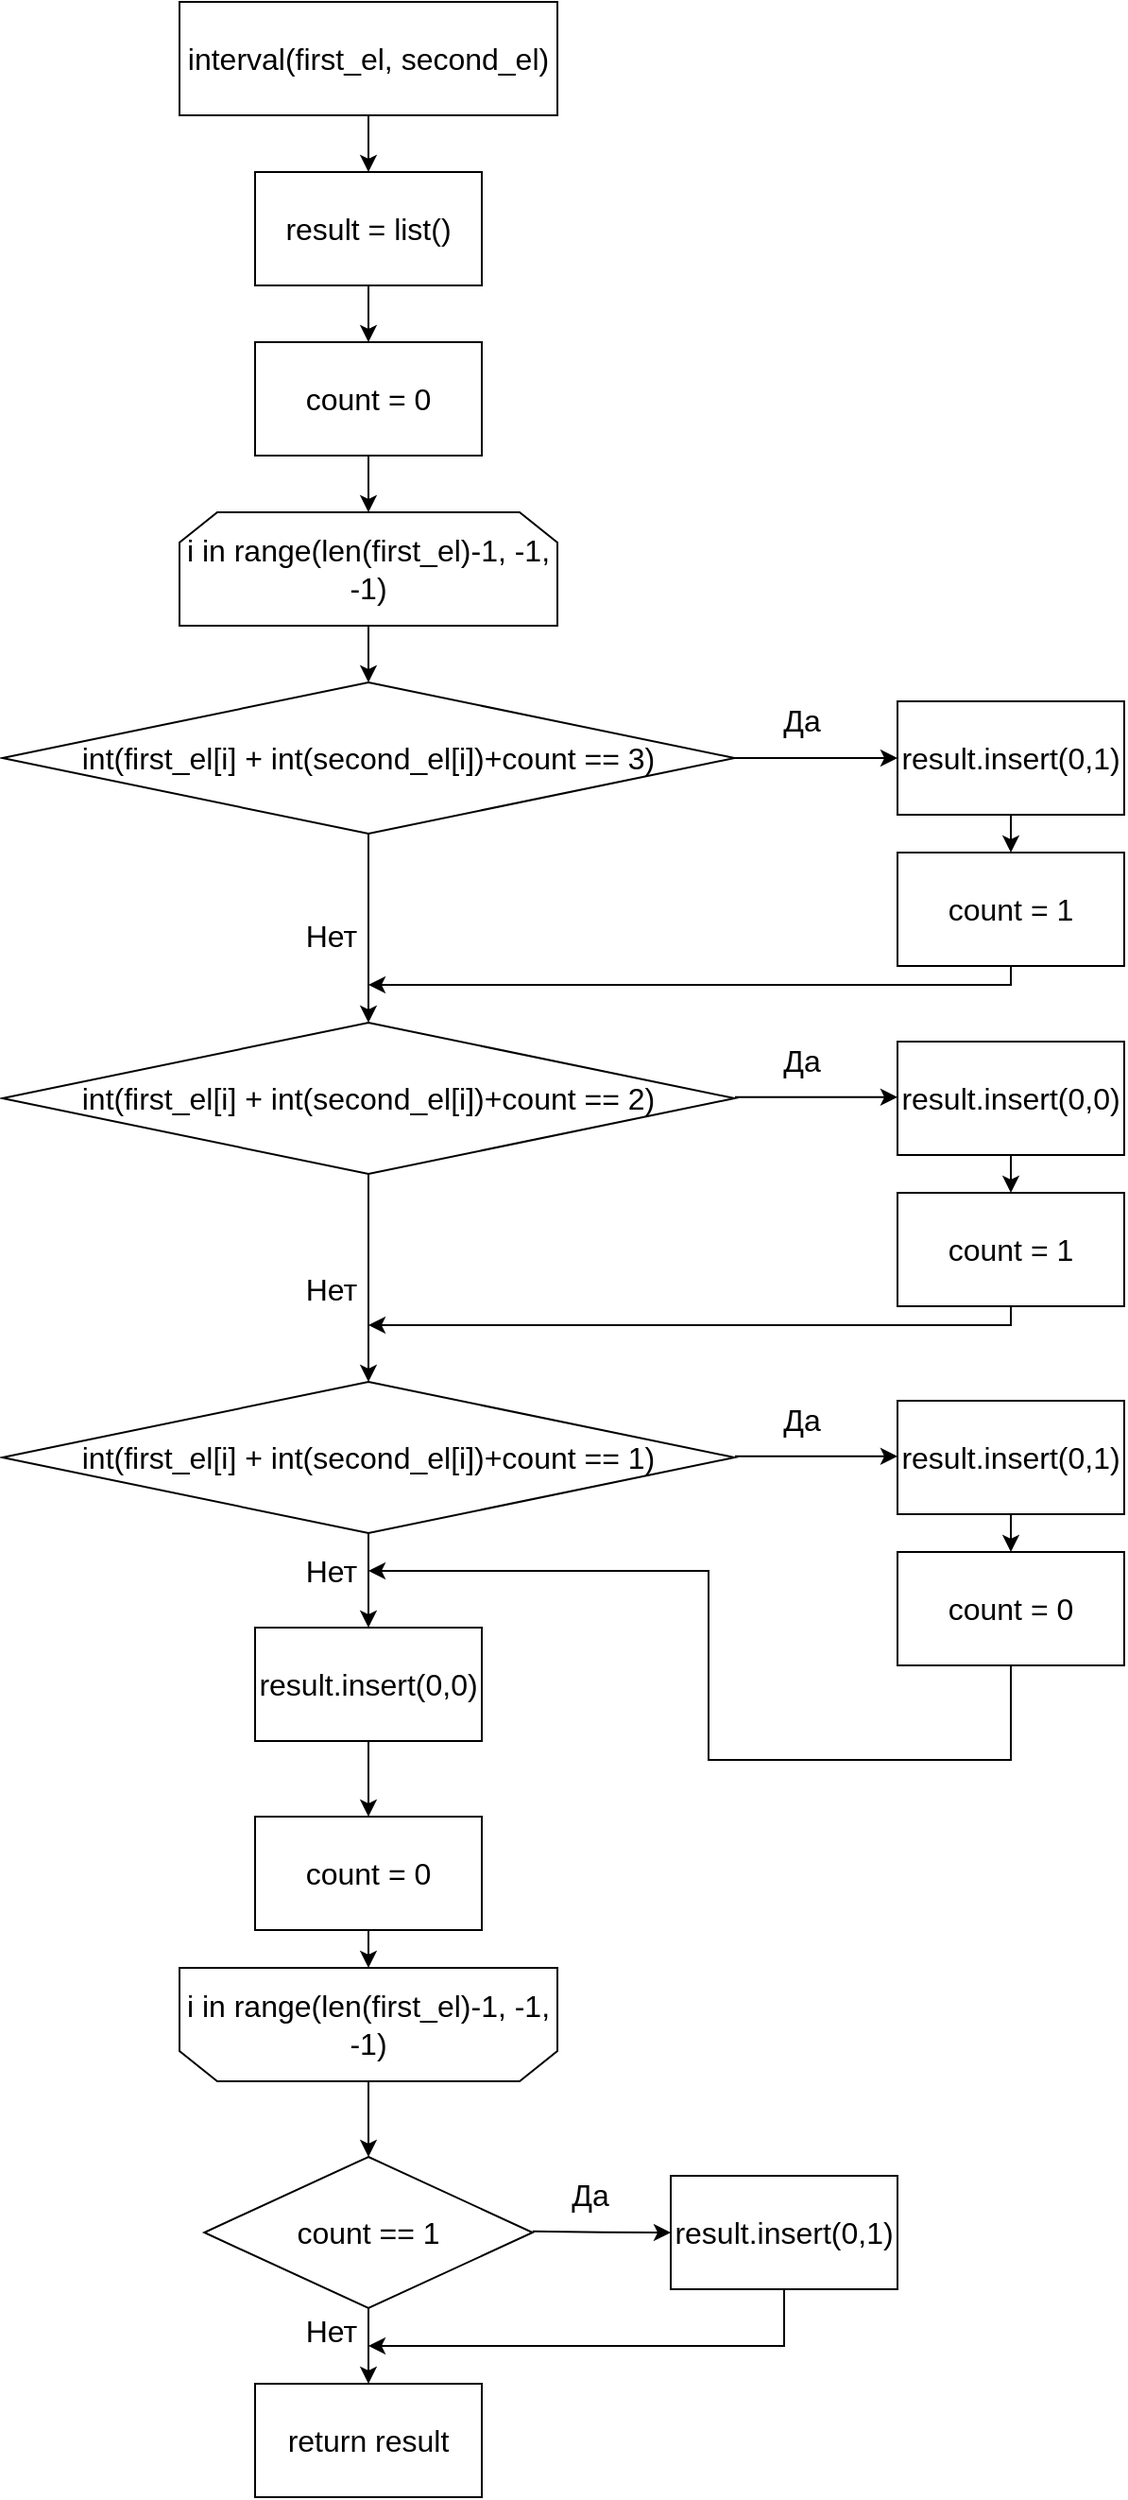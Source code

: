 <mxfile version="24.5.0" type="device">
  <diagram name="Страница — 1" id="SibczQWO5aSj1uoqtic3">
    <mxGraphModel dx="2577" dy="870" grid="1" gridSize="10" guides="1" tooltips="1" connect="1" arrows="1" fold="1" page="1" pageScale="1" pageWidth="827" pageHeight="1169" math="0" shadow="0">
      <root>
        <mxCell id="0" />
        <mxCell id="1" parent="0" />
        <mxCell id="F-fLLnr7dW2wtxO9Jygy-3" style="edgeStyle=orthogonalEdgeStyle;rounded=0;orthogonalLoop=1;jettySize=auto;html=1;exitX=0.5;exitY=1;exitDx=0;exitDy=0;entryX=0.5;entryY=0;entryDx=0;entryDy=0;fontSize=16;" parent="1" source="F-fLLnr7dW2wtxO9Jygy-1" target="F-fLLnr7dW2wtxO9Jygy-2" edge="1">
          <mxGeometry relative="1" as="geometry" />
        </mxCell>
        <mxCell id="F-fLLnr7dW2wtxO9Jygy-1" value="interval(first_el, second_el)" style="rounded=1;whiteSpace=wrap;html=1;arcSize=0;fontSize=16;" parent="1" vertex="1">
          <mxGeometry x="40" y="20" width="200" height="60" as="geometry" />
        </mxCell>
        <mxCell id="F-fLLnr7dW2wtxO9Jygy-5" style="edgeStyle=orthogonalEdgeStyle;rounded=0;orthogonalLoop=1;jettySize=auto;html=1;exitX=0.5;exitY=1;exitDx=0;exitDy=0;entryX=0.5;entryY=0;entryDx=0;entryDy=0;fontSize=16;" parent="1" source="F-fLLnr7dW2wtxO9Jygy-2" target="F-fLLnr7dW2wtxO9Jygy-4" edge="1">
          <mxGeometry relative="1" as="geometry" />
        </mxCell>
        <mxCell id="F-fLLnr7dW2wtxO9Jygy-2" value="result = list()" style="rounded=0;whiteSpace=wrap;html=1;fontSize=16;" parent="1" vertex="1">
          <mxGeometry x="80" y="110" width="120" height="60" as="geometry" />
        </mxCell>
        <mxCell id="F-fLLnr7dW2wtxO9Jygy-7" style="edgeStyle=orthogonalEdgeStyle;rounded=0;orthogonalLoop=1;jettySize=auto;html=1;exitX=0.5;exitY=1;exitDx=0;exitDy=0;entryX=0.5;entryY=0;entryDx=0;entryDy=0;fontSize=16;" parent="1" source="F-fLLnr7dW2wtxO9Jygy-4" target="F-fLLnr7dW2wtxO9Jygy-6" edge="1">
          <mxGeometry relative="1" as="geometry" />
        </mxCell>
        <mxCell id="F-fLLnr7dW2wtxO9Jygy-4" value="count = 0" style="rounded=0;whiteSpace=wrap;html=1;fontSize=16;" parent="1" vertex="1">
          <mxGeometry x="80" y="200" width="120" height="60" as="geometry" />
        </mxCell>
        <mxCell id="F-fLLnr7dW2wtxO9Jygy-15" style="edgeStyle=orthogonalEdgeStyle;rounded=0;orthogonalLoop=1;jettySize=auto;html=1;exitX=0.5;exitY=1;exitDx=0;exitDy=0;entryX=0.5;entryY=0;entryDx=0;entryDy=0;fontSize=16;" parent="1" source="F-fLLnr7dW2wtxO9Jygy-6" target="F-fLLnr7dW2wtxO9Jygy-8" edge="1">
          <mxGeometry relative="1" as="geometry" />
        </mxCell>
        <mxCell id="F-fLLnr7dW2wtxO9Jygy-6" value="i in range(len(first_el)-1, -1, -1)" style="shape=loopLimit;whiteSpace=wrap;html=1;fontSize=16;" parent="1" vertex="1">
          <mxGeometry x="40" y="290" width="200" height="60" as="geometry" />
        </mxCell>
        <mxCell id="F-fLLnr7dW2wtxO9Jygy-11" style="edgeStyle=orthogonalEdgeStyle;rounded=0;orthogonalLoop=1;jettySize=auto;html=1;exitX=1;exitY=0.5;exitDx=0;exitDy=0;entryX=0;entryY=0.5;entryDx=0;entryDy=0;fontSize=16;" parent="1" source="F-fLLnr7dW2wtxO9Jygy-8" target="F-fLLnr7dW2wtxO9Jygy-10" edge="1">
          <mxGeometry relative="1" as="geometry" />
        </mxCell>
        <mxCell id="F-fLLnr7dW2wtxO9Jygy-12" value="Да" style="edgeLabel;html=1;align=center;verticalAlign=middle;resizable=0;points=[];fontSize=16;" parent="F-fLLnr7dW2wtxO9Jygy-11" vertex="1" connectable="0">
          <mxGeometry x="-0.203" y="1" relative="1" as="geometry">
            <mxPoint y="-19" as="offset" />
          </mxGeometry>
        </mxCell>
        <mxCell id="F-fLLnr7dW2wtxO9Jygy-17" style="edgeStyle=orthogonalEdgeStyle;rounded=0;orthogonalLoop=1;jettySize=auto;html=1;exitX=0.5;exitY=1;exitDx=0;exitDy=0;entryX=0.5;entryY=0;entryDx=0;entryDy=0;fontSize=16;" parent="1" source="F-fLLnr7dW2wtxO9Jygy-8" target="F-fLLnr7dW2wtxO9Jygy-16" edge="1">
          <mxGeometry relative="1" as="geometry" />
        </mxCell>
        <mxCell id="F-fLLnr7dW2wtxO9Jygy-18" value="Нет" style="edgeLabel;html=1;align=center;verticalAlign=middle;resizable=0;points=[];fontSize=16;" parent="F-fLLnr7dW2wtxO9Jygy-17" vertex="1" connectable="0">
          <mxGeometry x="0.082" y="-1" relative="1" as="geometry">
            <mxPoint x="-19" as="offset" />
          </mxGeometry>
        </mxCell>
        <mxCell id="F-fLLnr7dW2wtxO9Jygy-8" value="int(first_el[i] + int(second_el[i])+count == 3)" style="rhombus;whiteSpace=wrap;html=1;fontSize=16;" parent="1" vertex="1">
          <mxGeometry x="-53.75" y="380" width="387.5" height="80" as="geometry" />
        </mxCell>
        <mxCell id="F-fLLnr7dW2wtxO9Jygy-14" style="edgeStyle=orthogonalEdgeStyle;rounded=0;orthogonalLoop=1;jettySize=auto;html=1;exitX=0.5;exitY=1;exitDx=0;exitDy=0;entryX=0.5;entryY=0;entryDx=0;entryDy=0;fontSize=16;" parent="1" source="F-fLLnr7dW2wtxO9Jygy-10" target="F-fLLnr7dW2wtxO9Jygy-13" edge="1">
          <mxGeometry relative="1" as="geometry" />
        </mxCell>
        <mxCell id="F-fLLnr7dW2wtxO9Jygy-10" value="result.insert(0,1)" style="rounded=0;whiteSpace=wrap;html=1;fontSize=16;" parent="1" vertex="1">
          <mxGeometry x="420" y="390" width="120" height="60" as="geometry" />
        </mxCell>
        <mxCell id="F-fLLnr7dW2wtxO9Jygy-13" value="count = 1" style="rounded=0;whiteSpace=wrap;html=1;fontSize=16;" parent="1" vertex="1">
          <mxGeometry x="420" y="470" width="120" height="60" as="geometry" />
        </mxCell>
        <mxCell id="F-fLLnr7dW2wtxO9Jygy-26" style="edgeStyle=orthogonalEdgeStyle;rounded=0;orthogonalLoop=1;jettySize=auto;html=1;exitX=0.5;exitY=1;exitDx=0;exitDy=0;entryX=0.5;entryY=0;entryDx=0;entryDy=0;fontFamily=Helvetica;fontSize=16;fontColor=default;" parent="1" source="F-fLLnr7dW2wtxO9Jygy-16" target="F-fLLnr7dW2wtxO9Jygy-25" edge="1">
          <mxGeometry relative="1" as="geometry" />
        </mxCell>
        <mxCell id="F-fLLnr7dW2wtxO9Jygy-27" value="Нет" style="edgeLabel;html=1;align=center;verticalAlign=middle;resizable=0;points=[];rounded=0;strokeColor=default;fontFamily=Helvetica;fontSize=16;fontColor=default;fillColor=default;" parent="F-fLLnr7dW2wtxO9Jygy-26" vertex="1" connectable="0">
          <mxGeometry x="-0.1" y="1" relative="1" as="geometry">
            <mxPoint x="-21" y="11" as="offset" />
          </mxGeometry>
        </mxCell>
        <mxCell id="F-fLLnr7dW2wtxO9Jygy-16" value="int(first_el[i] + int(second_el[i])+count == 2)" style="rhombus;whiteSpace=wrap;html=1;fontSize=16;" parent="1" vertex="1">
          <mxGeometry x="-53.75" y="560" width="387.5" height="80" as="geometry" />
        </mxCell>
        <mxCell id="F-fLLnr7dW2wtxO9Jygy-19" value="" style="endArrow=classic;html=1;rounded=0;fontSize=16;" parent="1" edge="1">
          <mxGeometry width="50" height="50" relative="1" as="geometry">
            <mxPoint x="480" y="530" as="sourcePoint" />
            <mxPoint x="140" y="540" as="targetPoint" />
            <Array as="points">
              <mxPoint x="480" y="540" />
            </Array>
          </mxGeometry>
        </mxCell>
        <mxCell id="F-fLLnr7dW2wtxO9Jygy-24" style="edgeStyle=orthogonalEdgeStyle;rounded=0;orthogonalLoop=1;jettySize=auto;html=1;exitX=0.5;exitY=1;exitDx=0;exitDy=0;entryX=0.5;entryY=0;entryDx=0;entryDy=0;fontFamily=Helvetica;fontSize=16;fontColor=default;" parent="1" source="F-fLLnr7dW2wtxO9Jygy-20" target="F-fLLnr7dW2wtxO9Jygy-21" edge="1">
          <mxGeometry relative="1" as="geometry" />
        </mxCell>
        <mxCell id="F-fLLnr7dW2wtxO9Jygy-20" value="result.insert(0,0)" style="rounded=0;whiteSpace=wrap;html=1;fontSize=16;" parent="1" vertex="1">
          <mxGeometry x="420" y="570" width="120" height="60" as="geometry" />
        </mxCell>
        <mxCell id="F-fLLnr7dW2wtxO9Jygy-21" value="count = 1" style="rounded=0;whiteSpace=wrap;html=1;fontSize=16;" parent="1" vertex="1">
          <mxGeometry x="420" y="650" width="120" height="60" as="geometry" />
        </mxCell>
        <mxCell id="F-fLLnr7dW2wtxO9Jygy-22" style="edgeStyle=orthogonalEdgeStyle;rounded=0;orthogonalLoop=1;jettySize=auto;html=1;exitX=1;exitY=0.5;exitDx=0;exitDy=0;entryX=0;entryY=0.5;entryDx=0;entryDy=0;fontSize=16;" parent="1" edge="1">
          <mxGeometry relative="1" as="geometry">
            <mxPoint x="334" y="599.41" as="sourcePoint" />
            <mxPoint x="420" y="599.41" as="targetPoint" />
          </mxGeometry>
        </mxCell>
        <mxCell id="F-fLLnr7dW2wtxO9Jygy-23" value="Да" style="edgeLabel;html=1;align=center;verticalAlign=middle;resizable=0;points=[];fontSize=16;" parent="F-fLLnr7dW2wtxO9Jygy-22" vertex="1" connectable="0">
          <mxGeometry x="-0.203" y="1" relative="1" as="geometry">
            <mxPoint y="-19" as="offset" />
          </mxGeometry>
        </mxCell>
        <mxCell id="F-fLLnr7dW2wtxO9Jygy-37" style="edgeStyle=orthogonalEdgeStyle;rounded=0;orthogonalLoop=1;jettySize=auto;html=1;exitX=0.5;exitY=1;exitDx=0;exitDy=0;entryX=0.5;entryY=0;entryDx=0;entryDy=0;fontFamily=Helvetica;fontSize=16;fontColor=default;" parent="1" source="F-fLLnr7dW2wtxO9Jygy-25" target="F-fLLnr7dW2wtxO9Jygy-35" edge="1">
          <mxGeometry relative="1" as="geometry" />
        </mxCell>
        <mxCell id="F-fLLnr7dW2wtxO9Jygy-39" value="Нет" style="edgeLabel;html=1;align=center;verticalAlign=middle;resizable=0;points=[];rounded=0;strokeColor=default;fontFamily=Helvetica;fontSize=16;fontColor=default;fillColor=default;" parent="F-fLLnr7dW2wtxO9Jygy-37" vertex="1" connectable="0">
          <mxGeometry x="-0.209" y="2" relative="1" as="geometry">
            <mxPoint x="-22" as="offset" />
          </mxGeometry>
        </mxCell>
        <mxCell id="F-fLLnr7dW2wtxO9Jygy-25" value="int(first_el[i] + int(second_el[i])+count == 1)" style="rhombus;whiteSpace=wrap;html=1;fontSize=16;" parent="1" vertex="1">
          <mxGeometry x="-53.75" y="750" width="387.5" height="80" as="geometry" />
        </mxCell>
        <mxCell id="F-fLLnr7dW2wtxO9Jygy-28" value="" style="endArrow=classic;html=1;rounded=0;fontSize=16;" parent="1" edge="1">
          <mxGeometry width="50" height="50" relative="1" as="geometry">
            <mxPoint x="480" y="710" as="sourcePoint" />
            <mxPoint x="140" y="720" as="targetPoint" />
            <Array as="points">
              <mxPoint x="480" y="720" />
            </Array>
          </mxGeometry>
        </mxCell>
        <mxCell id="F-fLLnr7dW2wtxO9Jygy-33" style="edgeStyle=orthogonalEdgeStyle;rounded=0;orthogonalLoop=1;jettySize=auto;html=1;exitX=0.5;exitY=1;exitDx=0;exitDy=0;entryX=0.5;entryY=0;entryDx=0;entryDy=0;fontFamily=Helvetica;fontSize=16;fontColor=default;" parent="1" source="F-fLLnr7dW2wtxO9Jygy-29" target="F-fLLnr7dW2wtxO9Jygy-30" edge="1">
          <mxGeometry relative="1" as="geometry" />
        </mxCell>
        <mxCell id="F-fLLnr7dW2wtxO9Jygy-29" value="result.insert(0,1)" style="rounded=0;whiteSpace=wrap;html=1;fontSize=16;" parent="1" vertex="1">
          <mxGeometry x="420" y="760" width="120" height="60" as="geometry" />
        </mxCell>
        <mxCell id="F-fLLnr7dW2wtxO9Jygy-30" value="count = 0" style="rounded=0;whiteSpace=wrap;html=1;fontSize=16;" parent="1" vertex="1">
          <mxGeometry x="420" y="840" width="120" height="60" as="geometry" />
        </mxCell>
        <mxCell id="F-fLLnr7dW2wtxO9Jygy-31" style="edgeStyle=orthogonalEdgeStyle;rounded=0;orthogonalLoop=1;jettySize=auto;html=1;exitX=1;exitY=0.5;exitDx=0;exitDy=0;entryX=0;entryY=0.5;entryDx=0;entryDy=0;fontSize=16;" parent="1" edge="1">
          <mxGeometry relative="1" as="geometry">
            <mxPoint x="334" y="789.41" as="sourcePoint" />
            <mxPoint x="420" y="789.41" as="targetPoint" />
          </mxGeometry>
        </mxCell>
        <mxCell id="F-fLLnr7dW2wtxO9Jygy-32" value="Да" style="edgeLabel;html=1;align=center;verticalAlign=middle;resizable=0;points=[];fontSize=16;" parent="F-fLLnr7dW2wtxO9Jygy-31" vertex="1" connectable="0">
          <mxGeometry x="-0.203" y="1" relative="1" as="geometry">
            <mxPoint y="-19" as="offset" />
          </mxGeometry>
        </mxCell>
        <mxCell id="F-fLLnr7dW2wtxO9Jygy-38" style="edgeStyle=orthogonalEdgeStyle;rounded=0;orthogonalLoop=1;jettySize=auto;html=1;exitX=0.5;exitY=1;exitDx=0;exitDy=0;entryX=0.5;entryY=0;entryDx=0;entryDy=0;fontFamily=Helvetica;fontSize=16;fontColor=default;" parent="1" source="F-fLLnr7dW2wtxO9Jygy-35" target="F-fLLnr7dW2wtxO9Jygy-36" edge="1">
          <mxGeometry relative="1" as="geometry" />
        </mxCell>
        <mxCell id="F-fLLnr7dW2wtxO9Jygy-35" value="result.insert(0,0)" style="rounded=0;whiteSpace=wrap;html=1;fontSize=16;" parent="1" vertex="1">
          <mxGeometry x="80" y="880" width="120" height="60" as="geometry" />
        </mxCell>
        <mxCell id="DUaC-MWDJGnxpr20x-Eb-2" style="edgeStyle=orthogonalEdgeStyle;rounded=0;orthogonalLoop=1;jettySize=auto;html=1;exitX=0.5;exitY=1;exitDx=0;exitDy=0;entryX=0.5;entryY=1;entryDx=0;entryDy=0;fontSize=16;" parent="1" source="F-fLLnr7dW2wtxO9Jygy-36" target="DUaC-MWDJGnxpr20x-Eb-1" edge="1">
          <mxGeometry relative="1" as="geometry" />
        </mxCell>
        <mxCell id="F-fLLnr7dW2wtxO9Jygy-36" value="count = 0" style="rounded=0;whiteSpace=wrap;html=1;fontSize=16;" parent="1" vertex="1">
          <mxGeometry x="80" y="980" width="120" height="60" as="geometry" />
        </mxCell>
        <mxCell id="F-fLLnr7dW2wtxO9Jygy-40" value="" style="endArrow=classic;html=1;rounded=0;fontFamily=Helvetica;fontSize=16;fontColor=default;" parent="1" edge="1">
          <mxGeometry width="50" height="50" relative="1" as="geometry">
            <mxPoint x="480" y="900" as="sourcePoint" />
            <mxPoint x="140" y="850" as="targetPoint" />
            <Array as="points">
              <mxPoint x="480" y="950" />
              <mxPoint x="320" y="950" />
              <mxPoint x="320" y="850" />
            </Array>
          </mxGeometry>
        </mxCell>
        <mxCell id="F-fLLnr7dW2wtxO9Jygy-47" style="edgeStyle=orthogonalEdgeStyle;rounded=0;orthogonalLoop=1;jettySize=auto;html=1;exitX=0.5;exitY=1;exitDx=0;exitDy=0;entryX=0.5;entryY=0;entryDx=0;entryDy=0;fontFamily=Helvetica;fontSize=16;fontColor=default;" parent="1" source="F-fLLnr7dW2wtxO9Jygy-41" target="F-fLLnr7dW2wtxO9Jygy-46" edge="1">
          <mxGeometry relative="1" as="geometry" />
        </mxCell>
        <mxCell id="F-fLLnr7dW2wtxO9Jygy-48" value="Нет" style="edgeLabel;html=1;align=center;verticalAlign=middle;resizable=0;points=[];rounded=0;strokeColor=default;fontFamily=Helvetica;fontSize=16;fontColor=default;fillColor=default;" parent="F-fLLnr7dW2wtxO9Jygy-47" vertex="1" connectable="0">
          <mxGeometry x="-0.388" y="-1" relative="1" as="geometry">
            <mxPoint x="-19" as="offset" />
          </mxGeometry>
        </mxCell>
        <mxCell id="F-fLLnr7dW2wtxO9Jygy-41" value="count == 1" style="rhombus;whiteSpace=wrap;html=1;fontSize=16;" parent="1" vertex="1">
          <mxGeometry x="53.13" y="1160" width="173.75" height="80" as="geometry" />
        </mxCell>
        <mxCell id="F-fLLnr7dW2wtxO9Jygy-43" value="result.insert(0,1)" style="rounded=0;whiteSpace=wrap;html=1;fontSize=16;" parent="1" vertex="1">
          <mxGeometry x="300" y="1170" width="120" height="60" as="geometry" />
        </mxCell>
        <mxCell id="F-fLLnr7dW2wtxO9Jygy-44" style="edgeStyle=orthogonalEdgeStyle;rounded=0;orthogonalLoop=1;jettySize=auto;html=1;exitX=1;exitY=0.5;exitDx=0;exitDy=0;fontSize=16;" parent="1" edge="1">
          <mxGeometry relative="1" as="geometry">
            <mxPoint x="226.88" y="1199.41" as="sourcePoint" />
            <mxPoint x="300" y="1200" as="targetPoint" />
          </mxGeometry>
        </mxCell>
        <mxCell id="F-fLLnr7dW2wtxO9Jygy-45" value="Да" style="edgeLabel;html=1;align=center;verticalAlign=middle;resizable=0;points=[];fontSize=16;" parent="F-fLLnr7dW2wtxO9Jygy-44" vertex="1" connectable="0">
          <mxGeometry x="-0.203" y="1" relative="1" as="geometry">
            <mxPoint y="-19" as="offset" />
          </mxGeometry>
        </mxCell>
        <mxCell id="F-fLLnr7dW2wtxO9Jygy-46" value="return result" style="rounded=1;whiteSpace=wrap;html=1;strokeColor=default;align=center;verticalAlign=middle;fontFamily=Helvetica;fontSize=16;fontColor=default;fillColor=default;arcSize=0;" parent="1" vertex="1">
          <mxGeometry x="80" y="1280" width="120" height="60" as="geometry" />
        </mxCell>
        <mxCell id="F-fLLnr7dW2wtxO9Jygy-49" value="" style="endArrow=classic;html=1;rounded=0;fontFamily=Helvetica;fontSize=16;fontColor=default;" parent="1" edge="1">
          <mxGeometry width="50" height="50" relative="1" as="geometry">
            <mxPoint x="360" y="1230" as="sourcePoint" />
            <mxPoint x="140" y="1260" as="targetPoint" />
            <Array as="points">
              <mxPoint x="360" y="1260" />
            </Array>
          </mxGeometry>
        </mxCell>
        <mxCell id="DUaC-MWDJGnxpr20x-Eb-3" style="edgeStyle=orthogonalEdgeStyle;rounded=0;orthogonalLoop=1;jettySize=auto;html=1;exitX=0.5;exitY=0;exitDx=0;exitDy=0;entryX=0.5;entryY=0;entryDx=0;entryDy=0;fontSize=16;" parent="1" source="DUaC-MWDJGnxpr20x-Eb-1" target="F-fLLnr7dW2wtxO9Jygy-41" edge="1">
          <mxGeometry relative="1" as="geometry" />
        </mxCell>
        <mxCell id="DUaC-MWDJGnxpr20x-Eb-1" value="i in range(len(first_el)-1, -1, -1)" style="shape=loopLimit;whiteSpace=wrap;html=1;fontSize=16;direction=west;" parent="1" vertex="1">
          <mxGeometry x="40" y="1060" width="200" height="60" as="geometry" />
        </mxCell>
      </root>
    </mxGraphModel>
  </diagram>
</mxfile>
